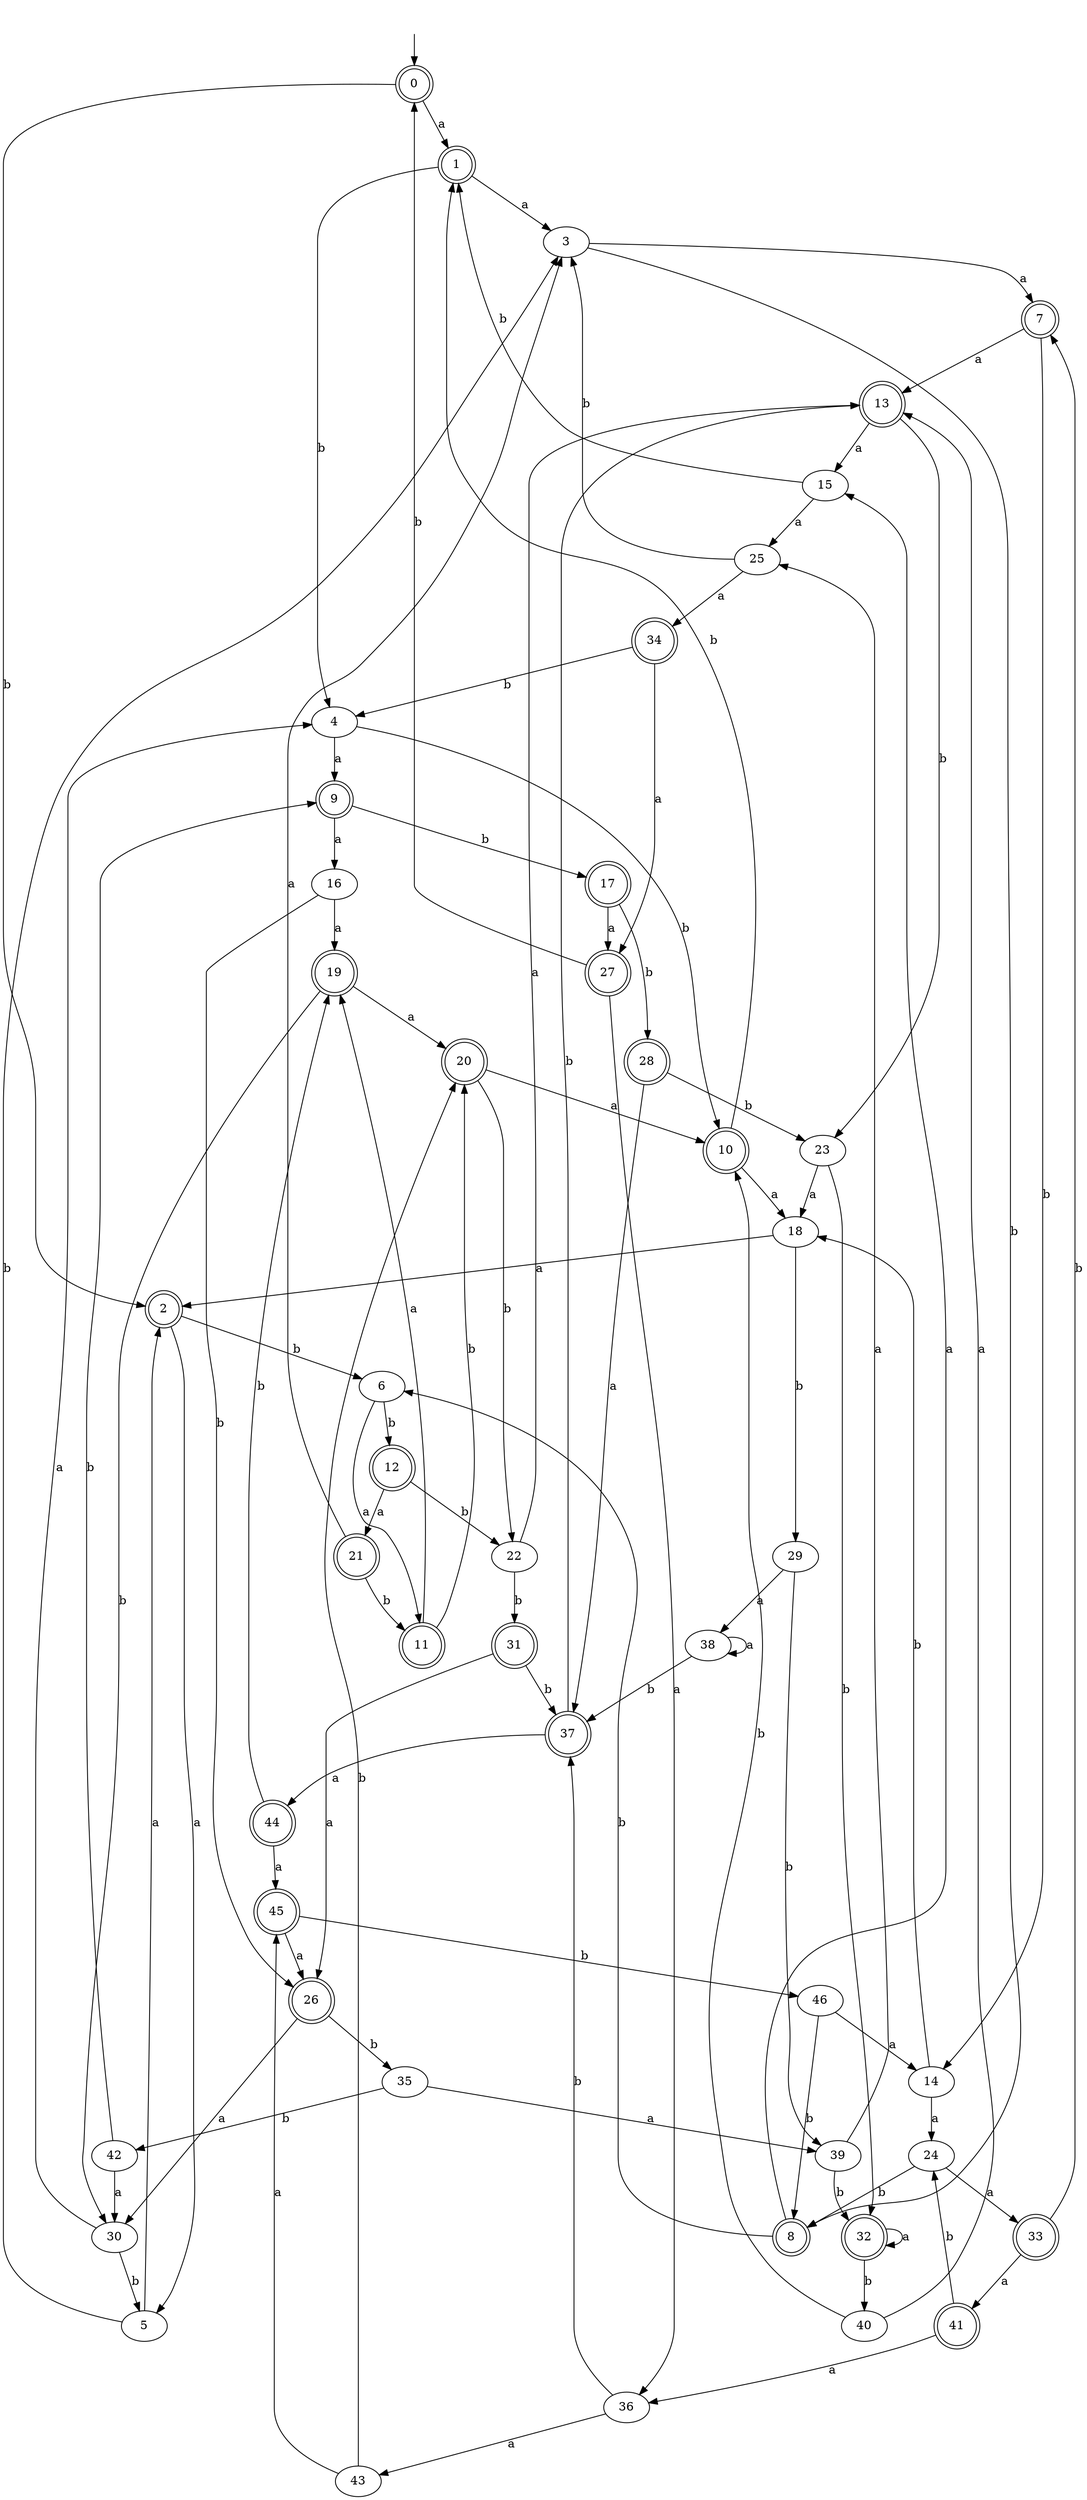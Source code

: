 digraph RandomDFA {
  __start0 [label="", shape=none];
  __start0 -> 0 [label=""];
  0 [shape=circle] [shape=doublecircle]
  0 -> 1 [label="a"]
  0 -> 2 [label="b"]
  1 [shape=doublecircle]
  1 -> 3 [label="a"]
  1 -> 4 [label="b"]
  2 [shape=doublecircle]
  2 -> 5 [label="a"]
  2 -> 6 [label="b"]
  3
  3 -> 7 [label="a"]
  3 -> 8 [label="b"]
  4
  4 -> 9 [label="a"]
  4 -> 10 [label="b"]
  5
  5 -> 2 [label="a"]
  5 -> 3 [label="b"]
  6
  6 -> 11 [label="a"]
  6 -> 12 [label="b"]
  7 [shape=doublecircle]
  7 -> 13 [label="a"]
  7 -> 14 [label="b"]
  8 [shape=doublecircle]
  8 -> 15 [label="a"]
  8 -> 6 [label="b"]
  9 [shape=doublecircle]
  9 -> 16 [label="a"]
  9 -> 17 [label="b"]
  10 [shape=doublecircle]
  10 -> 18 [label="a"]
  10 -> 1 [label="b"]
  11 [shape=doublecircle]
  11 -> 19 [label="a"]
  11 -> 20 [label="b"]
  12 [shape=doublecircle]
  12 -> 21 [label="a"]
  12 -> 22 [label="b"]
  13 [shape=doublecircle]
  13 -> 15 [label="a"]
  13 -> 23 [label="b"]
  14
  14 -> 24 [label="a"]
  14 -> 18 [label="b"]
  15
  15 -> 25 [label="a"]
  15 -> 1 [label="b"]
  16
  16 -> 19 [label="a"]
  16 -> 26 [label="b"]
  17 [shape=doublecircle]
  17 -> 27 [label="a"]
  17 -> 28 [label="b"]
  18
  18 -> 2 [label="a"]
  18 -> 29 [label="b"]
  19 [shape=doublecircle]
  19 -> 20 [label="a"]
  19 -> 30 [label="b"]
  20 [shape=doublecircle]
  20 -> 10 [label="a"]
  20 -> 22 [label="b"]
  21 [shape=doublecircle]
  21 -> 3 [label="a"]
  21 -> 11 [label="b"]
  22
  22 -> 13 [label="a"]
  22 -> 31 [label="b"]
  23
  23 -> 18 [label="a"]
  23 -> 32 [label="b"]
  24
  24 -> 33 [label="a"]
  24 -> 8 [label="b"]
  25
  25 -> 34 [label="a"]
  25 -> 3 [label="b"]
  26 [shape=doublecircle]
  26 -> 30 [label="a"]
  26 -> 35 [label="b"]
  27 [shape=doublecircle]
  27 -> 36 [label="a"]
  27 -> 0 [label="b"]
  28 [shape=doublecircle]
  28 -> 37 [label="a"]
  28 -> 23 [label="b"]
  29
  29 -> 38 [label="a"]
  29 -> 39 [label="b"]
  30
  30 -> 4 [label="a"]
  30 -> 5 [label="b"]
  31 [shape=doublecircle]
  31 -> 26 [label="a"]
  31 -> 37 [label="b"]
  32 [shape=doublecircle]
  32 -> 32 [label="a"]
  32 -> 40 [label="b"]
  33 [shape=doublecircle]
  33 -> 41 [label="a"]
  33 -> 7 [label="b"]
  34 [shape=doublecircle]
  34 -> 27 [label="a"]
  34 -> 4 [label="b"]
  35
  35 -> 39 [label="a"]
  35 -> 42 [label="b"]
  36
  36 -> 43 [label="a"]
  36 -> 37 [label="b"]
  37 [shape=doublecircle]
  37 -> 44 [label="a"]
  37 -> 13 [label="b"]
  38
  38 -> 38 [label="a"]
  38 -> 37 [label="b"]
  39
  39 -> 25 [label="a"]
  39 -> 32 [label="b"]
  40
  40 -> 13 [label="a"]
  40 -> 10 [label="b"]
  41 [shape=doublecircle]
  41 -> 36 [label="a"]
  41 -> 24 [label="b"]
  42
  42 -> 30 [label="a"]
  42 -> 9 [label="b"]
  43
  43 -> 45 [label="a"]
  43 -> 20 [label="b"]
  44 [shape=doublecircle]
  44 -> 45 [label="a"]
  44 -> 19 [label="b"]
  45 [shape=doublecircle]
  45 -> 26 [label="a"]
  45 -> 46 [label="b"]
  46
  46 -> 14 [label="a"]
  46 -> 8 [label="b"]
}
